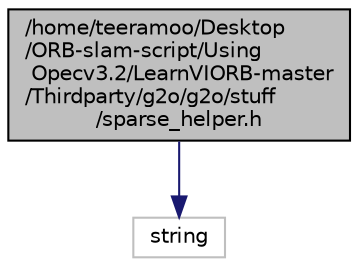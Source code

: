 digraph "/home/teeramoo/Desktop/ORB-slam-script/Using Opecv3.2/LearnVIORB-master/Thirdparty/g2o/g2o/stuff/sparse_helper.h"
{
  edge [fontname="Helvetica",fontsize="10",labelfontname="Helvetica",labelfontsize="10"];
  node [fontname="Helvetica",fontsize="10",shape=record];
  Node1 [label="/home/teeramoo/Desktop\l/ORB-slam-script/Using\l Opecv3.2/LearnVIORB-master\l/Thirdparty/g2o/g2o/stuff\l/sparse_helper.h",height=0.2,width=0.4,color="black", fillcolor="grey75", style="filled", fontcolor="black"];
  Node1 -> Node2 [color="midnightblue",fontsize="10",style="solid"];
  Node2 [label="string",height=0.2,width=0.4,color="grey75", fillcolor="white", style="filled"];
}

